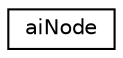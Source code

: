 digraph "Graphical Class Hierarchy"
{
  edge [fontname="Helvetica",fontsize="10",labelfontname="Helvetica",labelfontsize="10"];
  node [fontname="Helvetica",fontsize="10",shape=record];
  rankdir="LR";
  Node1 [label="aiNode",height=0.2,width=0.4,color="black", fillcolor="white", style="filled",URL="$structai_node.html"];
}
